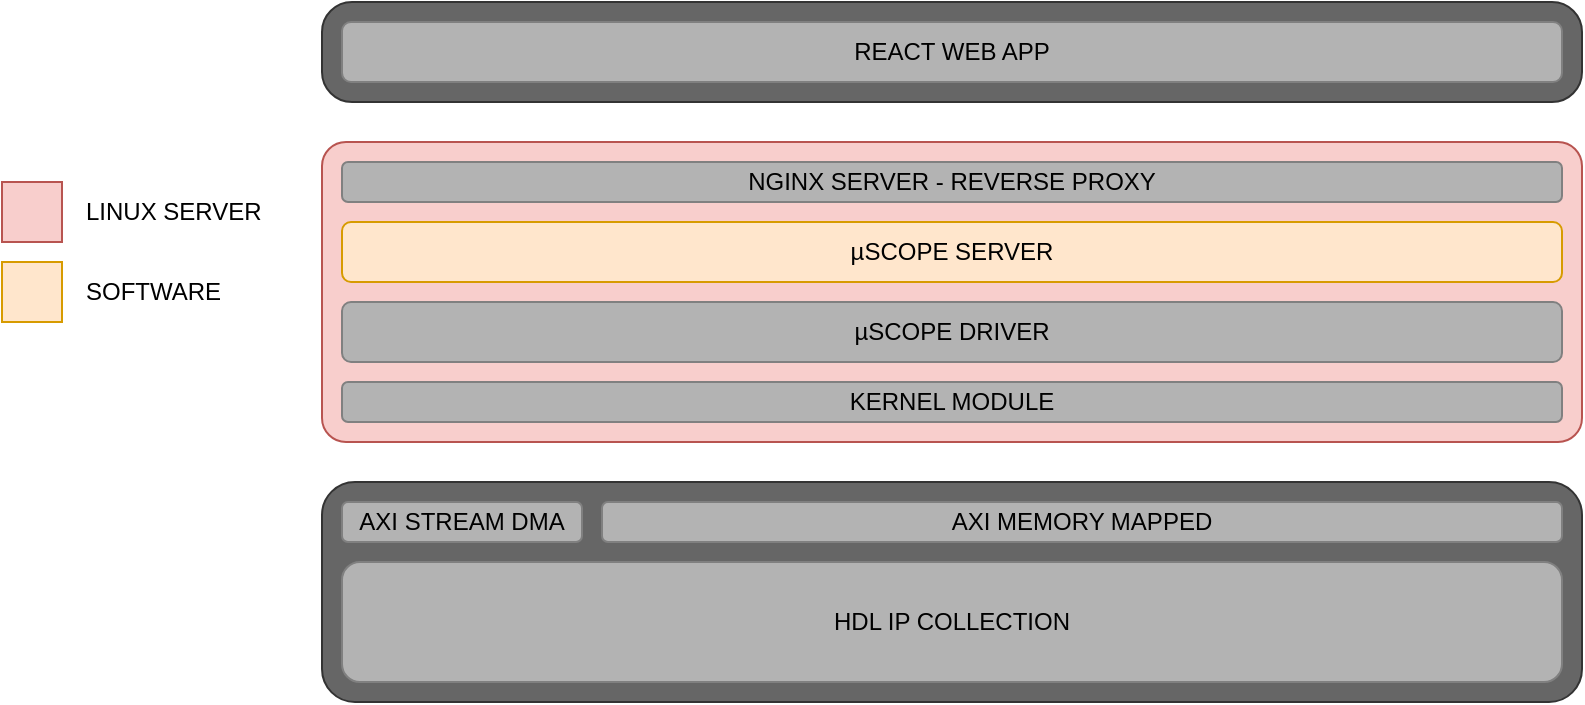 <mxfile version="14.6.13" type="device"><diagram id="CR89wf_EPwSsdyslVp72" name="Page-1"><mxGraphModel dx="1350" dy="816" grid="1" gridSize="10" guides="1" tooltips="1" connect="1" arrows="1" fold="1" page="1" pageScale="1" pageWidth="827" pageHeight="583" math="0" shadow="0"><root><mxCell id="0"/><mxCell id="1" parent="0"/><mxCell id="abgbactR-UJYrMF9P-a5-48" value="" style="group" parent="1" vertex="1" connectable="0"><mxGeometry x="10" y="200" width="130" height="30" as="geometry"/></mxCell><mxCell id="abgbactR-UJYrMF9P-a5-22" value="" style="rounded=0;whiteSpace=wrap;html=1;fillColor=#f8cecc;strokeColor=#b85450;" parent="abgbactR-UJYrMF9P-a5-48" vertex="1"><mxGeometry width="30" height="30" as="geometry"/></mxCell><mxCell id="abgbactR-UJYrMF9P-a5-33" value="LINUX SERVER" style="text;html=1;strokeColor=none;fillColor=none;align=left;verticalAlign=middle;whiteSpace=wrap;rounded=0;" parent="abgbactR-UJYrMF9P-a5-48" vertex="1"><mxGeometry x="40" y="5" width="90" height="20" as="geometry"/></mxCell><mxCell id="abgbactR-UJYrMF9P-a5-51" value="" style="group" parent="1" vertex="1" connectable="0"><mxGeometry x="10" y="240" width="120" height="30" as="geometry"/></mxCell><mxCell id="abgbactR-UJYrMF9P-a5-29" value="" style="rounded=0;whiteSpace=wrap;html=1;fillColor=#ffe6cc;strokeColor=#d79b00;" parent="abgbactR-UJYrMF9P-a5-51" vertex="1"><mxGeometry width="30" height="30" as="geometry"/></mxCell><mxCell id="abgbactR-UJYrMF9P-a5-36" value="SOFTWARE" style="text;html=1;strokeColor=none;fillColor=none;align=left;verticalAlign=middle;whiteSpace=wrap;rounded=0;" parent="abgbactR-UJYrMF9P-a5-51" vertex="1"><mxGeometry x="40" y="5" width="80" height="20" as="geometry"/></mxCell><mxCell id="abgbactR-UJYrMF9P-a5-9" value="\" style="rounded=1;whiteSpace=wrap;html=1;fillColor=#f8cecc;strokeColor=#b85450;spacingLeft=0;spacingBottom=5;verticalAlign=bottom;arcSize=8;" parent="1" vertex="1"><mxGeometry x="170" y="180" width="630" height="150" as="geometry"/></mxCell><mxCell id="abgbactR-UJYrMF9P-a5-10" value="KERNEL MODULE" style="rounded=1;whiteSpace=wrap;html=1;fillColor=#B3B3B3;strokeColor=#808080;" parent="1" vertex="1"><mxGeometry x="180" y="300" width="610" height="20" as="geometry"/></mxCell><mxCell id="abgbactR-UJYrMF9P-a5-13" value="µSCOPE DRIVER" style="rounded=1;whiteSpace=wrap;html=1;fillColor=#B3B3B3;strokeColor=#808080;" parent="1" vertex="1"><mxGeometry x="180" y="260" width="610" height="30" as="geometry"/></mxCell><mxCell id="abgbactR-UJYrMF9P-a5-40" value="NGINX SERVER - REVERSE PROXY" style="rounded=1;whiteSpace=wrap;html=1;fillColor=#B3B3B3;strokeColor=#808080;" parent="1" vertex="1"><mxGeometry x="180" y="190" width="610" height="20" as="geometry"/></mxCell><mxCell id="abgbactR-UJYrMF9P-a5-44" value="µSCOPE SERVER" style="rounded=1;whiteSpace=wrap;html=1;fillColor=#ffe6cc;strokeColor=#d79b00;strokeWidth=1;" parent="1" vertex="1"><mxGeometry x="180" y="220" width="610" height="30" as="geometry"/></mxCell><mxCell id="abgbactR-UJYrMF9P-a5-1" value="" style="rounded=1;whiteSpace=wrap;html=1;align=center;verticalAlign=bottom;spacingLeft=0;spacingBottom=5;strokeColor=#333333;fillColor=#666666;" parent="1" vertex="1"><mxGeometry x="170" y="350" width="630" height="110" as="geometry"/></mxCell><mxCell id="abgbactR-UJYrMF9P-a5-3" value="HDL IP COLLECTION" style="rounded=1;whiteSpace=wrap;html=1;fillColor=#B3B3B3;strokeColor=#808080;" parent="1" vertex="1"><mxGeometry x="180" y="390" width="610" height="60" as="geometry"/></mxCell><mxCell id="abgbactR-UJYrMF9P-a5-4" value="AXI STREAM DMA" style="rounded=1;whiteSpace=wrap;html=1;fillColor=#B3B3B3;strokeColor=#808080;" parent="1" vertex="1"><mxGeometry x="180" y="360" width="120" height="20" as="geometry"/></mxCell><mxCell id="abgbactR-UJYrMF9P-a5-7" value="AXI MEMORY MAPPED" style="rounded=1;whiteSpace=wrap;html=1;fillColor=#B3B3B3;strokeColor=#808080;" parent="1" vertex="1"><mxGeometry x="310" y="360" width="480" height="20" as="geometry"/></mxCell><mxCell id="abgbactR-UJYrMF9P-a5-43" value="" style="rounded=1;whiteSpace=wrap;html=1;spacingLeft=0;spacingBottom=5;verticalAlign=bottom;arcSize=30;strokeColor=#333333;fillColor=#666666;" parent="1" vertex="1"><mxGeometry x="170" y="110" width="630" height="50" as="geometry"/></mxCell><mxCell id="abgbactR-UJYrMF9P-a5-45" value="REACT WEB APP" style="rounded=1;whiteSpace=wrap;html=1;strokeWidth=1;fillColor=#B3B3B3;strokeColor=#808080;" parent="1" vertex="1"><mxGeometry x="180" y="120" width="610" height="30" as="geometry"/></mxCell></root></mxGraphModel></diagram></mxfile>